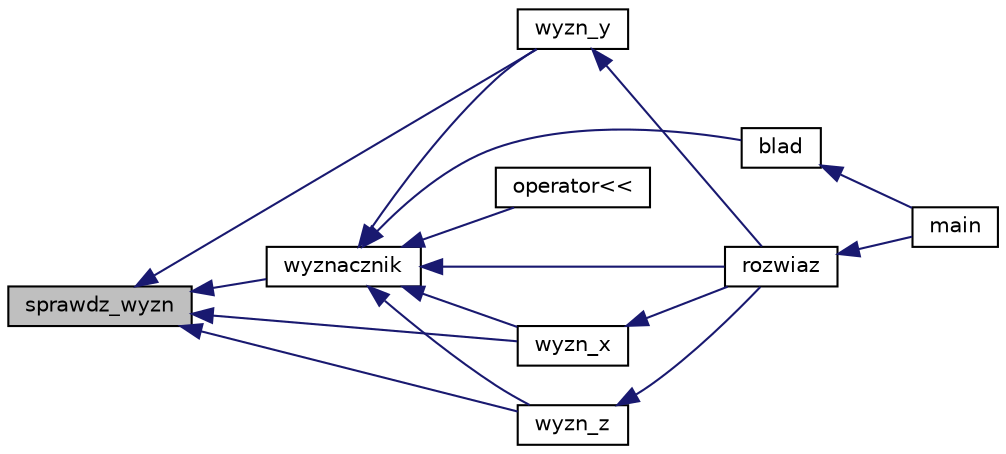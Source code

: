digraph "sprawdz_wyzn"
{
  edge [fontname="Helvetica",fontsize="10",labelfontname="Helvetica",labelfontsize="10"];
  node [fontname="Helvetica",fontsize="10",shape=record];
  rankdir="LR";
  Node1 [label="sprawdz_wyzn",height=0.2,width=0.4,color="black", fillcolor="grey75", style="filled" fontcolor="black"];
  Node1 -> Node2 [dir="back",color="midnightblue",fontsize="10",style="solid",fontname="Helvetica"];
  Node2 [label="wyznacznik",height=0.2,width=0.4,color="black", fillcolor="white", style="filled",URL="$_macierz_8cpp.html#ac061d4d5648a357ef39095c12b0e69fb"];
  Node2 -> Node3 [dir="back",color="midnightblue",fontsize="10",style="solid",fontname="Helvetica"];
  Node3 [label="operator\<\<",height=0.2,width=0.4,color="black", fillcolor="white", style="filled",URL="$_uklad_rownan_liniowych_8cpp.html#aa1b83ea45a1ea9fc730ab1e12cf9cea3"];
  Node2 -> Node4 [dir="back",color="midnightblue",fontsize="10",style="solid",fontname="Helvetica"];
  Node4 [label="wyzn_x",height=0.2,width=0.4,color="black", fillcolor="white", style="filled",URL="$_uklad_rownan_liniowych_8cpp.html#a4a8b0c8ca3c86b16bf2c2c9df6561962"];
  Node4 -> Node5 [dir="back",color="midnightblue",fontsize="10",style="solid",fontname="Helvetica"];
  Node5 [label="rozwiaz",height=0.2,width=0.4,color="black", fillcolor="white", style="filled",URL="$_uklad_rownan_liniowych_8cpp.html#ae790368d64a60d111144268805defcb9"];
  Node5 -> Node6 [dir="back",color="midnightblue",fontsize="10",style="solid",fontname="Helvetica"];
  Node6 [label="main",height=0.2,width=0.4,color="black", fillcolor="white", style="filled",URL="$main_8cpp.html#ae66f6b31b5ad750f1fe042a706a4e3d4"];
  Node2 -> Node7 [dir="back",color="midnightblue",fontsize="10",style="solid",fontname="Helvetica"];
  Node7 [label="wyzn_y",height=0.2,width=0.4,color="black", fillcolor="white", style="filled",URL="$_uklad_rownan_liniowych_8cpp.html#a0cbb4825ded1d1404ae4afc6b5ea1374"];
  Node7 -> Node5 [dir="back",color="midnightblue",fontsize="10",style="solid",fontname="Helvetica"];
  Node2 -> Node8 [dir="back",color="midnightblue",fontsize="10",style="solid",fontname="Helvetica"];
  Node8 [label="wyzn_z",height=0.2,width=0.4,color="black", fillcolor="white", style="filled",URL="$_uklad_rownan_liniowych_8cpp.html#a0071383a2b3ca14bf5656f8d6eab8cb6"];
  Node8 -> Node5 [dir="back",color="midnightblue",fontsize="10",style="solid",fontname="Helvetica"];
  Node2 -> Node5 [dir="back",color="midnightblue",fontsize="10",style="solid",fontname="Helvetica"];
  Node2 -> Node9 [dir="back",color="midnightblue",fontsize="10",style="solid",fontname="Helvetica"];
  Node9 [label="blad",height=0.2,width=0.4,color="black", fillcolor="white", style="filled",URL="$_uklad_rownan_liniowych_8cpp.html#a65b6e4a2dae343cccaad029bbf08c953"];
  Node9 -> Node6 [dir="back",color="midnightblue",fontsize="10",style="solid",fontname="Helvetica"];
  Node1 -> Node4 [dir="back",color="midnightblue",fontsize="10",style="solid",fontname="Helvetica"];
  Node1 -> Node7 [dir="back",color="midnightblue",fontsize="10",style="solid",fontname="Helvetica"];
  Node1 -> Node8 [dir="back",color="midnightblue",fontsize="10",style="solid",fontname="Helvetica"];
}
